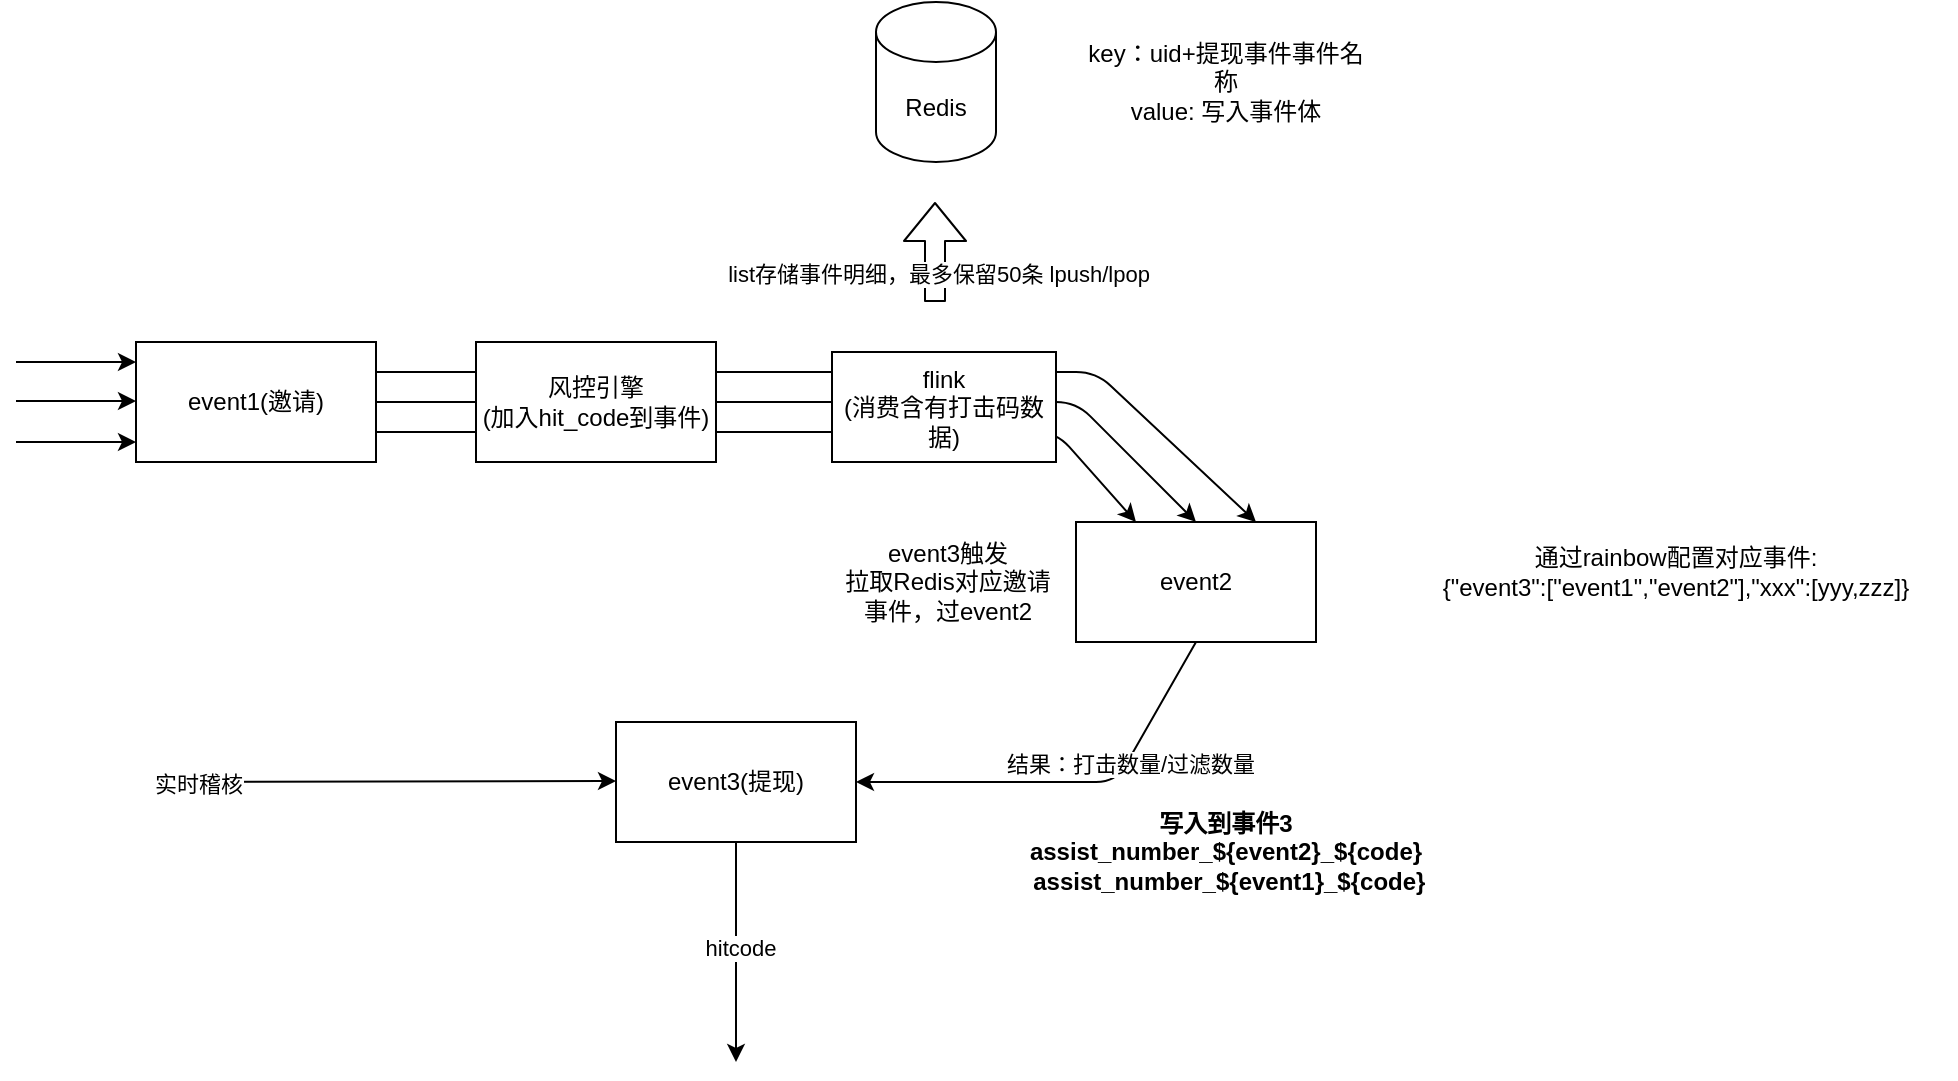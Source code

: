 <mxfile version="17.1.2" type="github">
  <diagram id="O3ywCFSIsU3IzxFeoSF-" name="Page-1">
    <mxGraphModel dx="2075" dy="1978" grid="1" gridSize="10" guides="1" tooltips="1" connect="1" arrows="1" fold="1" page="1" pageScale="1" pageWidth="827" pageHeight="1169" math="0" shadow="0">
      <root>
        <mxCell id="0" />
        <mxCell id="1" parent="0" />
        <mxCell id="CZqsSSTKb6cRyH_K0-rR-1" value="event1(邀请)" style="rounded=0;whiteSpace=wrap;html=1;" parent="1" vertex="1">
          <mxGeometry x="-50" y="120" width="120" height="60" as="geometry" />
        </mxCell>
        <mxCell id="CZqsSSTKb6cRyH_K0-rR-2" value="event3(提现)" style="rounded=0;whiteSpace=wrap;html=1;" parent="1" vertex="1">
          <mxGeometry x="190" y="310" width="120" height="60" as="geometry" />
        </mxCell>
        <mxCell id="CZqsSSTKb6cRyH_K0-rR-3" value="event2" style="rounded=0;whiteSpace=wrap;html=1;" parent="1" vertex="1">
          <mxGeometry x="420" y="210" width="120" height="60" as="geometry" />
        </mxCell>
        <mxCell id="CZqsSSTKb6cRyH_K0-rR-4" value="" style="endArrow=classic;html=1;" parent="1" edge="1">
          <mxGeometry width="50" height="50" relative="1" as="geometry">
            <mxPoint x="-110" y="130" as="sourcePoint" />
            <mxPoint x="-50" y="130" as="targetPoint" />
          </mxGeometry>
        </mxCell>
        <mxCell id="CZqsSSTKb6cRyH_K0-rR-5" value="" style="endArrow=classic;html=1;" parent="1" edge="1">
          <mxGeometry width="50" height="50" relative="1" as="geometry">
            <mxPoint x="-110" y="149.5" as="sourcePoint" />
            <mxPoint x="-50" y="149.5" as="targetPoint" />
          </mxGeometry>
        </mxCell>
        <mxCell id="CZqsSSTKb6cRyH_K0-rR-6" value="" style="endArrow=classic;html=1;" parent="1" edge="1">
          <mxGeometry width="50" height="50" relative="1" as="geometry">
            <mxPoint x="-110" y="170" as="sourcePoint" />
            <mxPoint x="-50" y="170" as="targetPoint" />
          </mxGeometry>
        </mxCell>
        <mxCell id="CZqsSSTKb6cRyH_K0-rR-7" value="" style="endArrow=classic;html=1;exitX=1;exitY=0.75;exitDx=0;exitDy=0;entryX=0.25;entryY=0;entryDx=0;entryDy=0;" parent="1" source="CZqsSSTKb6cRyH_K0-rR-1" target="CZqsSSTKb6cRyH_K0-rR-3" edge="1">
          <mxGeometry width="50" height="50" relative="1" as="geometry">
            <mxPoint x="360" y="170" as="sourcePoint" />
            <mxPoint x="440" y="200" as="targetPoint" />
            <Array as="points">
              <mxPoint x="410" y="165" />
            </Array>
          </mxGeometry>
        </mxCell>
        <mxCell id="CZqsSSTKb6cRyH_K0-rR-8" value="" style="endArrow=classic;html=1;exitX=1;exitY=0.5;exitDx=0;exitDy=0;entryX=0.5;entryY=0;entryDx=0;entryDy=0;" parent="1" source="CZqsSSTKb6cRyH_K0-rR-1" target="CZqsSSTKb6cRyH_K0-rR-3" edge="1">
          <mxGeometry width="50" height="50" relative="1" as="geometry">
            <mxPoint x="330" y="175" as="sourcePoint" />
            <mxPoint x="460" y="220" as="targetPoint" />
            <Array as="points">
              <mxPoint x="420" y="150" />
            </Array>
          </mxGeometry>
        </mxCell>
        <mxCell id="CZqsSSTKb6cRyH_K0-rR-9" value="" style="endArrow=classic;html=1;exitX=1;exitY=0.25;exitDx=0;exitDy=0;entryX=0.75;entryY=0;entryDx=0;entryDy=0;" parent="1" source="CZqsSSTKb6cRyH_K0-rR-1" target="CZqsSSTKb6cRyH_K0-rR-3" edge="1">
          <mxGeometry width="50" height="50" relative="1" as="geometry">
            <mxPoint x="330" y="130" as="sourcePoint" />
            <mxPoint x="490" y="190" as="targetPoint" />
            <Array as="points">
              <mxPoint x="430" y="135" />
            </Array>
          </mxGeometry>
        </mxCell>
        <mxCell id="CZqsSSTKb6cRyH_K0-rR-10" value="" style="endArrow=classic;html=1;" parent="1" edge="1">
          <mxGeometry width="50" height="50" relative="1" as="geometry">
            <mxPoint x="-40" y="340" as="sourcePoint" />
            <mxPoint x="190" y="339.5" as="targetPoint" />
          </mxGeometry>
        </mxCell>
        <mxCell id="MfEOAPVl19Ot6d2oyerR-1" value="实时稽核" style="edgeLabel;html=1;align=center;verticalAlign=middle;resizable=0;points=[];" vertex="1" connectable="0" parent="CZqsSSTKb6cRyH_K0-rR-10">
          <mxGeometry x="-0.822" y="-1" relative="1" as="geometry">
            <mxPoint as="offset" />
          </mxGeometry>
        </mxCell>
        <mxCell id="CZqsSSTKb6cRyH_K0-rR-11" value="" style="endArrow=classic;html=1;exitX=0.5;exitY=1;exitDx=0;exitDy=0;entryX=1;entryY=0.5;entryDx=0;entryDy=0;" parent="1" source="CZqsSSTKb6cRyH_K0-rR-3" target="CZqsSSTKb6cRyH_K0-rR-2" edge="1">
          <mxGeometry width="50" height="50" relative="1" as="geometry">
            <mxPoint x="410" y="310" as="sourcePoint" />
            <mxPoint x="540" y="355" as="targetPoint" />
            <Array as="points">
              <mxPoint x="440" y="340" />
            </Array>
          </mxGeometry>
        </mxCell>
        <mxCell id="CZqsSSTKb6cRyH_K0-rR-12" value="结果：打击数量/过滤数量" style="edgeLabel;html=1;align=center;verticalAlign=middle;resizable=0;points=[];" parent="CZqsSSTKb6cRyH_K0-rR-11" vertex="1" connectable="0">
          <mxGeometry x="-0.334" y="2" relative="1" as="geometry">
            <mxPoint y="-1" as="offset" />
          </mxGeometry>
        </mxCell>
        <mxCell id="CZqsSSTKb6cRyH_K0-rR-13" value="" style="endArrow=classic;html=1;exitX=0.5;exitY=1;exitDx=0;exitDy=0;" parent="1" source="CZqsSSTKb6cRyH_K0-rR-2" edge="1">
          <mxGeometry width="50" height="50" relative="1" as="geometry">
            <mxPoint x="230" y="470" as="sourcePoint" />
            <mxPoint x="250" y="480" as="targetPoint" />
          </mxGeometry>
        </mxCell>
        <mxCell id="CZqsSSTKb6cRyH_K0-rR-14" value="hitcode" style="edgeLabel;html=1;align=center;verticalAlign=middle;resizable=0;points=[];" parent="CZqsSSTKb6cRyH_K0-rR-13" vertex="1" connectable="0">
          <mxGeometry x="-0.036" y="2" relative="1" as="geometry">
            <mxPoint as="offset" />
          </mxGeometry>
        </mxCell>
        <mxCell id="8K72jAy03FJSQNKGbFzH-1" value="Redis" style="shape=cylinder3;whiteSpace=wrap;html=1;boundedLbl=1;backgroundOutline=1;size=15;" parent="1" vertex="1">
          <mxGeometry x="320" y="-50" width="60" height="80" as="geometry" />
        </mxCell>
        <mxCell id="8K72jAy03FJSQNKGbFzH-2" value="" style="shape=flexArrow;endArrow=classic;html=1;" parent="1" edge="1">
          <mxGeometry width="50" height="50" relative="1" as="geometry">
            <mxPoint x="349.5" y="100" as="sourcePoint" />
            <mxPoint x="349.5" y="50" as="targetPoint" />
          </mxGeometry>
        </mxCell>
        <mxCell id="8K72jAy03FJSQNKGbFzH-3" value="list存储事件明细，最多保留50条 lpush/lpop" style="edgeLabel;html=1;align=center;verticalAlign=middle;resizable=0;points=[];" parent="8K72jAy03FJSQNKGbFzH-2" vertex="1" connectable="0">
          <mxGeometry x="-0.44" relative="1" as="geometry">
            <mxPoint x="1" as="offset" />
          </mxGeometry>
        </mxCell>
        <mxCell id="8K72jAy03FJSQNKGbFzH-4" value="key：uid+提现事件事件名称&lt;br&gt;value: 写入事件体" style="text;html=1;strokeColor=none;fillColor=none;align=center;verticalAlign=middle;whiteSpace=wrap;rounded=0;" parent="1" vertex="1">
          <mxGeometry x="420" y="-40" width="150" height="60" as="geometry" />
        </mxCell>
        <mxCell id="8K72jAy03FJSQNKGbFzH-5" value="&lt;b&gt;写入到事件3 assist_number_${event2}_${code}&lt;br&gt;&lt;/b&gt;&lt;b&gt;&amp;nbsp;assist_number_${event1}_${code}&lt;/b&gt;&lt;b&gt;&lt;br&gt;&lt;/b&gt;" style="text;html=1;strokeColor=none;fillColor=none;align=center;verticalAlign=middle;whiteSpace=wrap;rounded=0;" parent="1" vertex="1">
          <mxGeometry x="370" y="350" width="250" height="50" as="geometry" />
        </mxCell>
        <mxCell id="8K72jAy03FJSQNKGbFzH-6" value="event3触发&lt;br&gt;拉取Redis对应邀请事件，过event2" style="text;html=1;strokeColor=none;fillColor=none;align=center;verticalAlign=middle;whiteSpace=wrap;rounded=0;" parent="1" vertex="1">
          <mxGeometry x="298" y="210" width="116" height="60" as="geometry" />
        </mxCell>
        <mxCell id="8K72jAy03FJSQNKGbFzH-8" value="通过rainbow配置对应事件:&lt;br&gt;{&quot;event3&quot;:[&quot;event1&quot;,&quot;event2&quot;],&quot;xxx&quot;:[yyy,zzz]}" style="text;html=1;strokeColor=none;fillColor=none;align=center;verticalAlign=middle;whiteSpace=wrap;rounded=0;" parent="1" vertex="1">
          <mxGeometry x="580" y="160" width="280" height="150" as="geometry" />
        </mxCell>
        <mxCell id="E_eqaHaKtucu1fXLnEMp-1" value="风控引擎&lt;br&gt;(加入hit_code到事件)" style="rounded=0;whiteSpace=wrap;html=1;" parent="1" vertex="1">
          <mxGeometry x="120" y="120" width="120" height="60" as="geometry" />
        </mxCell>
        <mxCell id="E_eqaHaKtucu1fXLnEMp-2" value="flink&lt;br&gt;(消费含有打击码数据)" style="rounded=0;whiteSpace=wrap;html=1;" parent="1" vertex="1">
          <mxGeometry x="298" y="125" width="112" height="55" as="geometry" />
        </mxCell>
      </root>
    </mxGraphModel>
  </diagram>
</mxfile>
